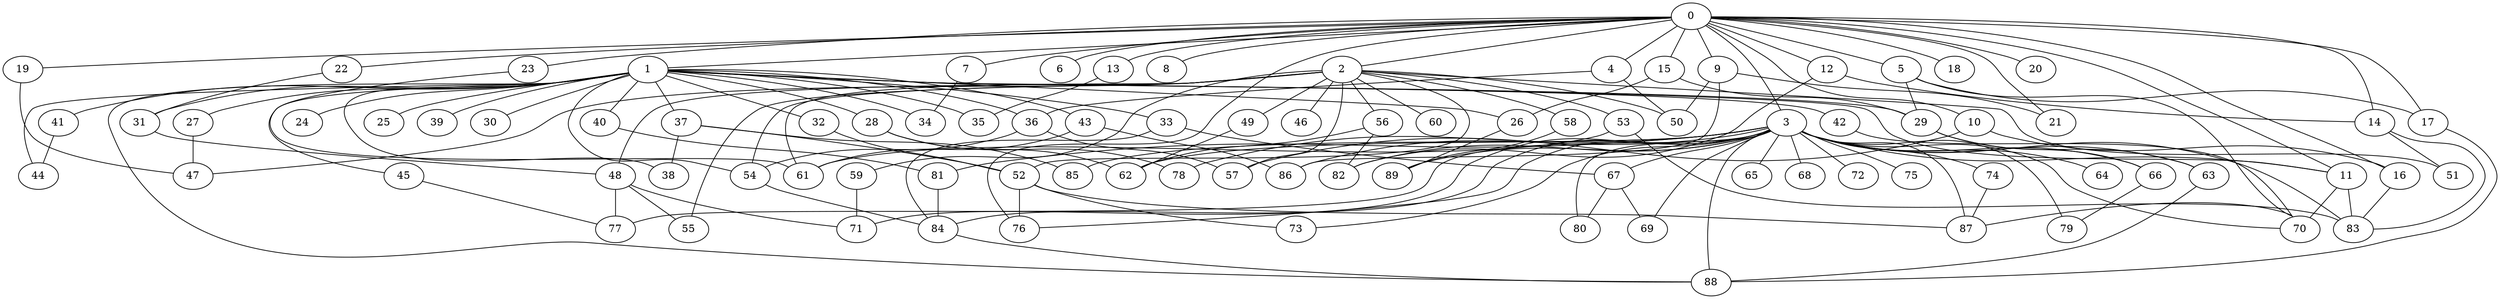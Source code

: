 
graph graphname {
    0 -- 1
0 -- 2
0 -- 3
0 -- 4
0 -- 5
0 -- 6
0 -- 7
0 -- 8
0 -- 9
0 -- 10
0 -- 11
0 -- 12
0 -- 13
0 -- 14
0 -- 15
0 -- 16
0 -- 17
0 -- 18
0 -- 19
0 -- 20
0 -- 21
0 -- 22
0 -- 23
0 -- 76
1 -- 24
1 -- 25
1 -- 26
1 -- 27
1 -- 28
1 -- 29
1 -- 30
1 -- 31
1 -- 32
1 -- 33
1 -- 34
1 -- 35
1 -- 36
1 -- 37
1 -- 38
1 -- 39
1 -- 40
1 -- 41
1 -- 42
1 -- 43
1 -- 44
1 -- 45
1 -- 88
1 -- 11
1 -- 54
2 -- 46
2 -- 47
2 -- 48
2 -- 49
2 -- 50
2 -- 51
2 -- 52
2 -- 53
2 -- 54
2 -- 55
2 -- 56
2 -- 57
2 -- 58
2 -- 59
2 -- 60
2 -- 61
3 -- 62
3 -- 63
3 -- 64
3 -- 65
3 -- 66
3 -- 67
3 -- 68
3 -- 69
3 -- 70
3 -- 71
3 -- 72
3 -- 73
3 -- 74
3 -- 75
3 -- 76
3 -- 77
3 -- 78
3 -- 79
3 -- 80
3 -- 81
3 -- 82
3 -- 83
3 -- 84
3 -- 85
3 -- 86
3 -- 87
3 -- 88
3 -- 89
3 -- 11
4 -- 36
4 -- 50
5 -- 29
5 -- 17
5 -- 87
7 -- 34
9 -- 21
9 -- 50
9 -- 86
10 -- 16
10 -- 57
11 -- 70
11 -- 83
12 -- 82
12 -- 14
13 -- 35
14 -- 83
14 -- 51
15 -- 26
15 -- 29
16 -- 83
17 -- 88
19 -- 47
22 -- 31
23 -- 61
26 -- 89
27 -- 47
28 -- 78
28 -- 62
29 -- 63
29 -- 66
31 -- 48
32 -- 52
33 -- 84
33 -- 67
36 -- 57
36 -- 54
37 -- 52
37 -- 85
37 -- 38
40 -- 81
41 -- 44
42 -- 70
43 -- 86
43 -- 61
45 -- 77
48 -- 71
48 -- 55
48 -- 77
49 -- 62
52 -- 76
52 -- 73
52 -- 87
53 -- 83
53 -- 61
54 -- 84
56 -- 82
56 -- 62
58 -- 89
59 -- 71
63 -- 88
66 -- 79
67 -- 80
67 -- 69
74 -- 87
81 -- 84
84 -- 88

}
